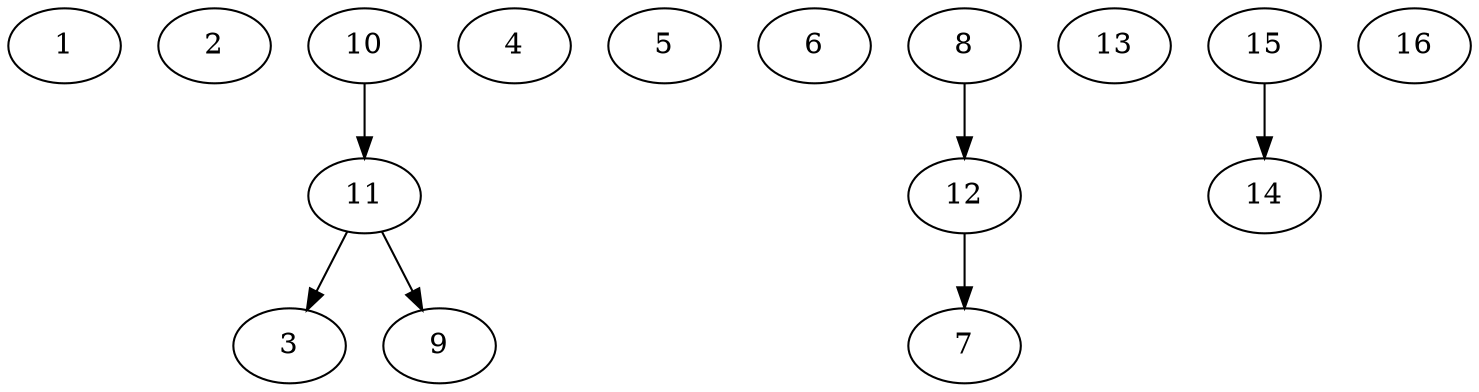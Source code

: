 digraph "Random_N16_EdgeDensity5%_P6.dot" {
	1	[Weight=40];
	2	[Weight=29];
	3	[Weight=14];
	4	[Weight=29];
	5	[Weight=40];
	6	[Weight=14];
	7	[Weight=30];
	8	[Weight=27];
	9	[Weight=20];
	10	[Weight=14];
	11	[Weight=19];
	12	[Weight=18];
	13	[Weight=39];
	14	[Weight=11];
	15	[Weight=10];
	16	[Weight=28];
	8 -> 12 [Weight=13];
	10 -> 11 [Weight=14];
	11 -> 3 [Weight=18];
	11 -> 9 [Weight=14];
	12 -> 7 [Weight=12];
	15 -> 14 [Weight=16];
}
